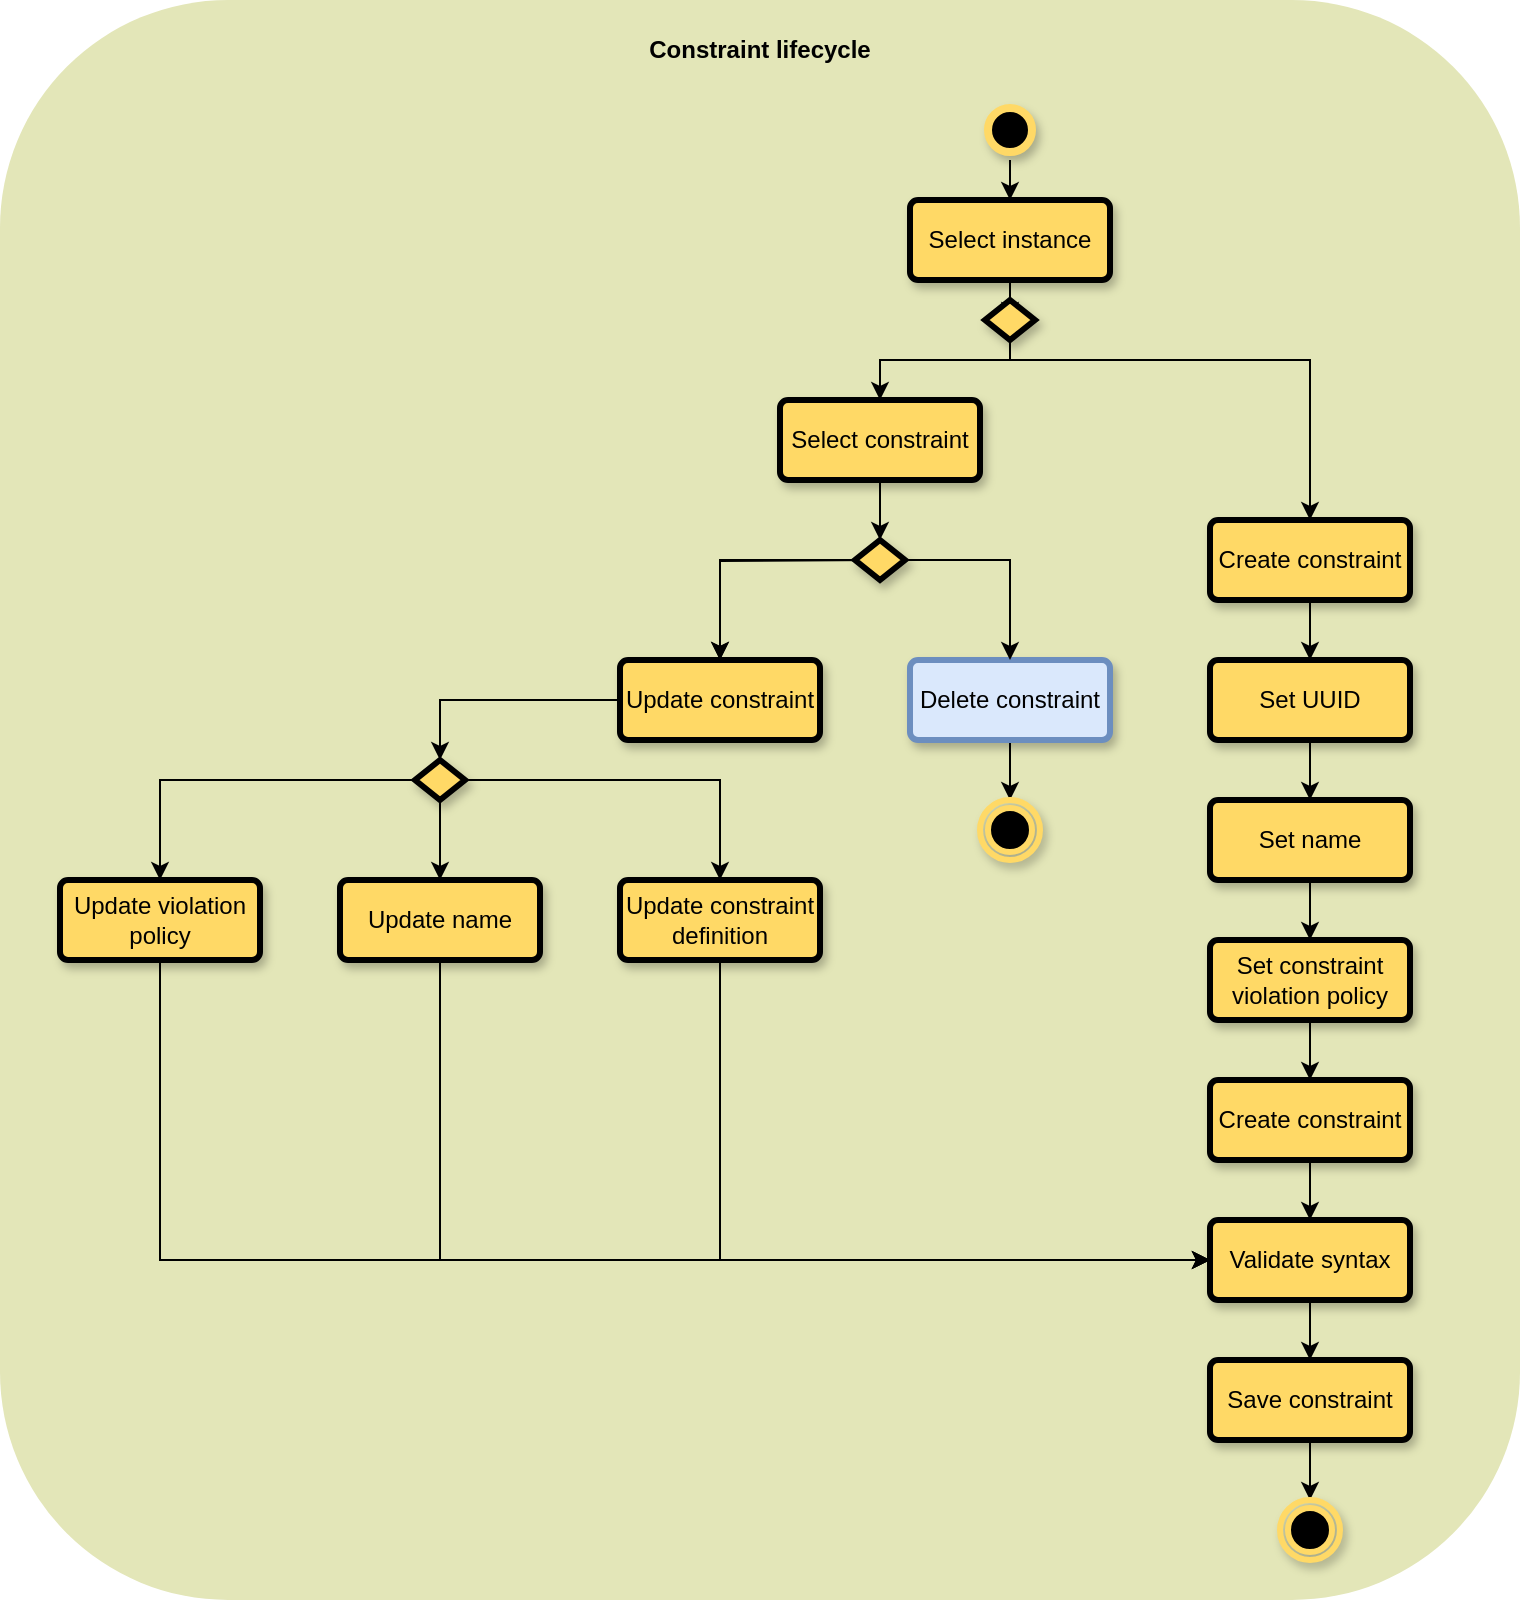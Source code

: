 <mxfile version="20.7.4" type="device"><diagram id="SI3Oj2vh3ITaJ51HTvTG" name="Page-1"><mxGraphModel dx="1900" dy="619" grid="1" gridSize="10" guides="1" tooltips="1" connect="1" arrows="1" fold="1" page="1" pageScale="1" pageWidth="850" pageHeight="1100" math="0" shadow="0"><root><mxCell id="0"/><mxCell id="1" parent="0"/><mxCell id="WZFzB4fQnE0JYax8pOxZ-61" value="" style="rounded=1;whiteSpace=wrap;html=1;shadow=0;sketch=0;strokeColor=none;strokeWidth=4;fillColor=#E3E6B8;gradientColor=none;" parent="1" vertex="1"><mxGeometry x="-140" y="40" width="760" height="800" as="geometry"/></mxCell><mxCell id="WZFzB4fQnE0JYax8pOxZ-60" style="edgeStyle=orthogonalEdgeStyle;rounded=0;orthogonalLoop=1;jettySize=auto;html=1;exitX=0.5;exitY=1;exitDx=0;exitDy=0;entryX=0.5;entryY=0;entryDx=0;entryDy=0;" parent="1" source="WZFzB4fQnE0JYax8pOxZ-1" target="WZFzB4fQnE0JYax8pOxZ-2" edge="1"><mxGeometry relative="1" as="geometry"/></mxCell><mxCell id="WZFzB4fQnE0JYax8pOxZ-1" value="" style="ellipse;html=1;shape=startState;fillColor=#000000;strokeColor=#FFD966;strokeWidth=4;shadow=1;" parent="1" vertex="1"><mxGeometry x="350" y="90" width="30" height="30" as="geometry"/></mxCell><mxCell id="WZFzB4fQnE0JYax8pOxZ-29" style="edgeStyle=orthogonalEdgeStyle;rounded=0;orthogonalLoop=1;jettySize=auto;html=1;exitX=0.5;exitY=1;exitDx=0;exitDy=0;" parent="1" source="WZFzB4fQnE0JYax8pOxZ-2" edge="1"><mxGeometry relative="1" as="geometry"><mxPoint x="365" y="200" as="targetPoint"/></mxGeometry></mxCell><mxCell id="WZFzB4fQnE0JYax8pOxZ-2" value="Select instance" style="rounded=1;arcSize=10;whiteSpace=wrap;html=1;align=center;strokeColor=#000000;strokeWidth=3;fillColor=#FFD966;perimeterSpacing=0;shadow=1;" parent="1" vertex="1"><mxGeometry x="315" y="140" width="100" height="40" as="geometry"/></mxCell><mxCell id="WZFzB4fQnE0JYax8pOxZ-33" style="edgeStyle=orthogonalEdgeStyle;rounded=0;orthogonalLoop=1;jettySize=auto;html=1;exitX=0.5;exitY=1;exitDx=0;exitDy=0;entryX=0.5;entryY=0;entryDx=0;entryDy=0;" parent="1" source="WZFzB4fQnE0JYax8pOxZ-3" target="WZFzB4fQnE0JYax8pOxZ-6" edge="1"><mxGeometry relative="1" as="geometry"/></mxCell><mxCell id="WZFzB4fQnE0JYax8pOxZ-3" value="Create constraint" style="rounded=1;arcSize=10;whiteSpace=wrap;html=1;align=center;strokeColor=#000000;strokeWidth=3;fillColor=#FFD966;perimeterSpacing=0;shadow=1;" parent="1" vertex="1"><mxGeometry x="465" y="300" width="100" height="40" as="geometry"/></mxCell><mxCell id="WZFzB4fQnE0JYax8pOxZ-52" style="edgeStyle=orthogonalEdgeStyle;rounded=0;orthogonalLoop=1;jettySize=auto;html=1;exitX=0.5;exitY=1;exitDx=0;exitDy=0;entryX=0.5;entryY=0;entryDx=0;entryDy=0;" parent="1" source="WZFzB4fQnE0JYax8pOxZ-4" target="WZFzB4fQnE0JYax8pOxZ-49" edge="1"><mxGeometry relative="1" as="geometry"/></mxCell><mxCell id="WZFzB4fQnE0JYax8pOxZ-4" value="Delete constraint" style="rounded=1;arcSize=10;whiteSpace=wrap;html=1;align=center;strokeColor=#6c8ebf;strokeWidth=3;fillColor=#dae8fc;perimeterSpacing=0;shadow=1;" parent="1" vertex="1"><mxGeometry x="315" y="370" width="100" height="40" as="geometry"/></mxCell><mxCell id="zmkQC4a81btyDzmnWI4m-9" style="edgeStyle=orthogonalEdgeStyle;rounded=0;orthogonalLoop=1;jettySize=auto;html=1;exitX=0;exitY=0.5;exitDx=0;exitDy=0;entryX=0.5;entryY=0;entryDx=0;entryDy=0;" edge="1" parent="1" source="WZFzB4fQnE0JYax8pOxZ-5" target="zmkQC4a81btyDzmnWI4m-8"><mxGeometry relative="1" as="geometry"/></mxCell><mxCell id="WZFzB4fQnE0JYax8pOxZ-5" value="Update constraint" style="rounded=1;arcSize=10;whiteSpace=wrap;html=1;align=center;strokeColor=#000000;strokeWidth=3;fillColor=#FFD966;perimeterSpacing=0;shadow=1;" parent="1" vertex="1"><mxGeometry x="170" y="370" width="100" height="40" as="geometry"/></mxCell><mxCell id="WZFzB4fQnE0JYax8pOxZ-34" style="edgeStyle=orthogonalEdgeStyle;rounded=0;orthogonalLoop=1;jettySize=auto;html=1;exitX=0.5;exitY=1;exitDx=0;exitDy=0;entryX=0.5;entryY=0;entryDx=0;entryDy=0;" parent="1" source="WZFzB4fQnE0JYax8pOxZ-6" target="WZFzB4fQnE0JYax8pOxZ-7" edge="1"><mxGeometry relative="1" as="geometry"/></mxCell><mxCell id="WZFzB4fQnE0JYax8pOxZ-6" value="Set UUID" style="rounded=1;arcSize=10;whiteSpace=wrap;html=1;align=center;strokeColor=#000000;strokeWidth=3;fillColor=#FFD966;perimeterSpacing=0;shadow=1;" parent="1" vertex="1"><mxGeometry x="465" y="370" width="100" height="40" as="geometry"/></mxCell><mxCell id="WZFzB4fQnE0JYax8pOxZ-35" style="edgeStyle=orthogonalEdgeStyle;rounded=0;orthogonalLoop=1;jettySize=auto;html=1;exitX=0.5;exitY=1;exitDx=0;exitDy=0;entryX=0.5;entryY=0;entryDx=0;entryDy=0;" parent="1" source="WZFzB4fQnE0JYax8pOxZ-7" target="WZFzB4fQnE0JYax8pOxZ-8" edge="1"><mxGeometry relative="1" as="geometry"/></mxCell><mxCell id="WZFzB4fQnE0JYax8pOxZ-7" value="Set name" style="rounded=1;arcSize=10;whiteSpace=wrap;html=1;align=center;strokeColor=#000000;strokeWidth=3;fillColor=#FFD966;perimeterSpacing=0;shadow=1;" parent="1" vertex="1"><mxGeometry x="465" y="440" width="100" height="40" as="geometry"/></mxCell><mxCell id="WZFzB4fQnE0JYax8pOxZ-36" style="edgeStyle=orthogonalEdgeStyle;rounded=0;orthogonalLoop=1;jettySize=auto;html=1;exitX=0.5;exitY=1;exitDx=0;exitDy=0;entryX=0.5;entryY=0;entryDx=0;entryDy=0;" parent="1" source="WZFzB4fQnE0JYax8pOxZ-8" target="WZFzB4fQnE0JYax8pOxZ-9" edge="1"><mxGeometry relative="1" as="geometry"/></mxCell><mxCell id="WZFzB4fQnE0JYax8pOxZ-8" value="Set constraint violation policy" style="rounded=1;arcSize=10;whiteSpace=wrap;html=1;align=center;strokeColor=#000000;strokeWidth=3;fillColor=#FFD966;perimeterSpacing=0;shadow=1;" parent="1" vertex="1"><mxGeometry x="465" y="510" width="100" height="40" as="geometry"/></mxCell><mxCell id="WZFzB4fQnE0JYax8pOxZ-37" style="edgeStyle=orthogonalEdgeStyle;rounded=0;orthogonalLoop=1;jettySize=auto;html=1;exitX=0.5;exitY=1;exitDx=0;exitDy=0;entryX=0.5;entryY=0;entryDx=0;entryDy=0;" parent="1" source="WZFzB4fQnE0JYax8pOxZ-9" target="WZFzB4fQnE0JYax8pOxZ-10" edge="1"><mxGeometry relative="1" as="geometry"/></mxCell><mxCell id="WZFzB4fQnE0JYax8pOxZ-9" value="Create constraint" style="rounded=1;arcSize=10;whiteSpace=wrap;html=1;align=center;strokeColor=#000000;strokeWidth=3;fillColor=#FFD966;perimeterSpacing=0;shadow=1;" parent="1" vertex="1"><mxGeometry x="465" y="580" width="100" height="40" as="geometry"/></mxCell><mxCell id="WZFzB4fQnE0JYax8pOxZ-41" style="edgeStyle=orthogonalEdgeStyle;rounded=0;orthogonalLoop=1;jettySize=auto;html=1;exitX=0.5;exitY=1;exitDx=0;exitDy=0;entryX=0.5;entryY=0;entryDx=0;entryDy=0;" parent="1" source="WZFzB4fQnE0JYax8pOxZ-10" target="WZFzB4fQnE0JYax8pOxZ-11" edge="1"><mxGeometry relative="1" as="geometry"/></mxCell><mxCell id="WZFzB4fQnE0JYax8pOxZ-10" value="Validate syntax" style="rounded=1;arcSize=10;whiteSpace=wrap;html=1;align=center;strokeColor=#000000;strokeWidth=3;fillColor=#FFD966;perimeterSpacing=0;shadow=1;" parent="1" vertex="1"><mxGeometry x="465" y="650" width="100" height="40" as="geometry"/></mxCell><mxCell id="WZFzB4fQnE0JYax8pOxZ-51" style="edgeStyle=orthogonalEdgeStyle;rounded=0;orthogonalLoop=1;jettySize=auto;html=1;exitX=0.5;exitY=1;exitDx=0;exitDy=0;entryX=0.5;entryY=0;entryDx=0;entryDy=0;" parent="1" source="WZFzB4fQnE0JYax8pOxZ-11" target="WZFzB4fQnE0JYax8pOxZ-50" edge="1"><mxGeometry relative="1" as="geometry"/></mxCell><mxCell id="WZFzB4fQnE0JYax8pOxZ-11" value="Save constraint" style="rounded=1;arcSize=10;whiteSpace=wrap;html=1;align=center;strokeColor=#000000;strokeWidth=3;fillColor=#FFD966;perimeterSpacing=0;shadow=1;" parent="1" vertex="1"><mxGeometry x="465" y="720" width="100" height="40" as="geometry"/></mxCell><mxCell id="WZFzB4fQnE0JYax8pOxZ-38" style="edgeStyle=orthogonalEdgeStyle;rounded=0;orthogonalLoop=1;jettySize=auto;html=1;exitX=0.5;exitY=1;exitDx=0;exitDy=0;entryX=0;entryY=0.5;entryDx=0;entryDy=0;" parent="1" source="WZFzB4fQnE0JYax8pOxZ-13" target="WZFzB4fQnE0JYax8pOxZ-10" edge="1"><mxGeometry relative="1" as="geometry"/></mxCell><mxCell id="WZFzB4fQnE0JYax8pOxZ-13" value="Update constraint definition" style="rounded=1;arcSize=10;whiteSpace=wrap;html=1;align=center;strokeColor=#000000;strokeWidth=3;fillColor=#FFD966;perimeterSpacing=0;shadow=1;" parent="1" vertex="1"><mxGeometry x="170" y="480" width="100" height="40" as="geometry"/></mxCell><mxCell id="WZFzB4fQnE0JYax8pOxZ-24" style="edgeStyle=orthogonalEdgeStyle;rounded=0;orthogonalLoop=1;jettySize=auto;html=1;exitX=0.5;exitY=1;exitDx=0;exitDy=0;entryX=0;entryY=0.5;entryDx=0;entryDy=0;" parent="1" source="WZFzB4fQnE0JYax8pOxZ-14" target="WZFzB4fQnE0JYax8pOxZ-10" edge="1"><mxGeometry relative="1" as="geometry"><mxPoint x="80" y="670" as="targetPoint"/></mxGeometry></mxCell><mxCell id="WZFzB4fQnE0JYax8pOxZ-14" value="Update name" style="rounded=1;arcSize=10;whiteSpace=wrap;html=1;align=center;strokeColor=#000000;strokeWidth=3;fillColor=#FFD966;perimeterSpacing=0;shadow=1;" parent="1" vertex="1"><mxGeometry x="30" y="480" width="100" height="40" as="geometry"/></mxCell><mxCell id="WZFzB4fQnE0JYax8pOxZ-40" style="edgeStyle=orthogonalEdgeStyle;rounded=0;orthogonalLoop=1;jettySize=auto;html=1;exitX=0.5;exitY=1;exitDx=0;exitDy=0;entryX=0;entryY=0.5;entryDx=0;entryDy=0;" parent="1" source="WZFzB4fQnE0JYax8pOxZ-15" target="WZFzB4fQnE0JYax8pOxZ-10" edge="1"><mxGeometry relative="1" as="geometry"/></mxCell><mxCell id="WZFzB4fQnE0JYax8pOxZ-15" value="Update violation policy" style="rounded=1;arcSize=10;whiteSpace=wrap;html=1;align=center;strokeColor=#000000;strokeWidth=3;fillColor=#FFD966;perimeterSpacing=0;shadow=1;" parent="1" vertex="1"><mxGeometry x="-110" y="480" width="100" height="40" as="geometry"/></mxCell><mxCell id="WZFzB4fQnE0JYax8pOxZ-59" style="edgeStyle=orthogonalEdgeStyle;rounded=0;orthogonalLoop=1;jettySize=auto;html=1;entryX=0.5;entryY=0;entryDx=0;entryDy=0;" parent="1" target="WZFzB4fQnE0JYax8pOxZ-3" edge="1"><mxGeometry relative="1" as="geometry"><Array as="points"><mxPoint x="365" y="220"/><mxPoint x="515" y="220"/></Array><mxPoint x="365" y="210" as="sourcePoint"/></mxGeometry></mxCell><mxCell id="WZFzB4fQnE0JYax8pOxZ-63" style="edgeStyle=orthogonalEdgeStyle;rounded=0;orthogonalLoop=1;jettySize=auto;html=1;entryX=0.5;entryY=0;entryDx=0;entryDy=0;" parent="1" target="WZFzB4fQnE0JYax8pOxZ-43" edge="1"><mxGeometry relative="1" as="geometry"><Array as="points"><mxPoint x="365" y="220"/><mxPoint x="300" y="220"/></Array><mxPoint x="365" y="210" as="sourcePoint"/></mxGeometry></mxCell><mxCell id="WZFzB4fQnE0JYax8pOxZ-54" style="edgeStyle=orthogonalEdgeStyle;rounded=0;orthogonalLoop=1;jettySize=auto;html=1;exitX=0.5;exitY=1;exitDx=0;exitDy=0;startArrow=none;" parent="1" source="zmkQC4a81btyDzmnWI4m-3" edge="1"><mxGeometry relative="1" as="geometry"><mxPoint x="300" y="310" as="targetPoint"/></mxGeometry></mxCell><mxCell id="zmkQC4a81btyDzmnWI4m-6" style="edgeStyle=orthogonalEdgeStyle;rounded=0;orthogonalLoop=1;jettySize=auto;html=1;exitX=0.5;exitY=1;exitDx=0;exitDy=0;entryX=0.5;entryY=0;entryDx=0;entryDy=0;" edge="1" parent="1" source="WZFzB4fQnE0JYax8pOxZ-43" target="zmkQC4a81btyDzmnWI4m-3"><mxGeometry relative="1" as="geometry"/></mxCell><mxCell id="WZFzB4fQnE0JYax8pOxZ-43" value="Select constraint" style="rounded=1;arcSize=10;whiteSpace=wrap;html=1;align=center;strokeColor=#000000;strokeWidth=3;fillColor=#FFD966;perimeterSpacing=0;shadow=1;" parent="1" vertex="1"><mxGeometry x="250" y="240" width="100" height="40" as="geometry"/></mxCell><mxCell id="WZFzB4fQnE0JYax8pOxZ-49" value="" style="ellipse;html=1;shape=endState;fillColor=#000000;strokeColor=#FFD966;strokeWidth=3;shadow=1;" parent="1" vertex="1"><mxGeometry x="350" y="440" width="30" height="30" as="geometry"/></mxCell><mxCell id="WZFzB4fQnE0JYax8pOxZ-50" value="" style="ellipse;html=1;shape=endState;fillColor=#000000;strokeColor=#FFD966;strokeWidth=3;shadow=1;" parent="1" vertex="1"><mxGeometry x="500" y="790" width="30" height="30" as="geometry"/></mxCell><mxCell id="WZFzB4fQnE0JYax8pOxZ-55" value="" style="edgeStyle=orthogonalEdgeStyle;rounded=0;orthogonalLoop=1;jettySize=auto;html=1;" parent="1" target="WZFzB4fQnE0JYax8pOxZ-5" edge="1"><mxGeometry relative="1" as="geometry"><mxPoint x="300" y="320" as="sourcePoint"/></mxGeometry></mxCell><mxCell id="WZFzB4fQnE0JYax8pOxZ-56" value="" style="edgeStyle=orthogonalEdgeStyle;rounded=0;orthogonalLoop=1;jettySize=auto;html=1;exitX=0;exitY=0.5;exitDx=0;exitDy=0;" parent="1" source="zmkQC4a81btyDzmnWI4m-3" target="WZFzB4fQnE0JYax8pOxZ-5" edge="1"><mxGeometry relative="1" as="geometry"><mxPoint x="300" y="320" as="sourcePoint"/></mxGeometry></mxCell><mxCell id="WZFzB4fQnE0JYax8pOxZ-57" style="edgeStyle=orthogonalEdgeStyle;rounded=0;orthogonalLoop=1;jettySize=auto;html=1;entryX=0.5;entryY=0;entryDx=0;entryDy=0;startArrow=none;exitX=1;exitY=0.5;exitDx=0;exitDy=0;" parent="1" source="zmkQC4a81btyDzmnWI4m-3" target="WZFzB4fQnE0JYax8pOxZ-4" edge="1"><mxGeometry relative="1" as="geometry"><mxPoint x="320" y="320" as="sourcePoint"/></mxGeometry></mxCell><mxCell id="WZFzB4fQnE0JYax8pOxZ-65" value="&lt;b&gt;Constraint lifecycle&lt;/b&gt;" style="text;html=1;strokeColor=none;fillColor=none;align=center;verticalAlign=middle;whiteSpace=wrap;rounded=0;" parent="1" vertex="1"><mxGeometry x="40" y="50" width="400" height="30" as="geometry"/></mxCell><mxCell id="zmkQC4a81btyDzmnWI4m-2" value="" style="rhombus;whiteSpace=wrap;html=1;fillColor=#FFD966;strokeColor=#000000;strokeWidth=3;shadow=1;" vertex="1" parent="1"><mxGeometry x="352.5" y="190" width="25" height="20" as="geometry"/></mxCell><mxCell id="zmkQC4a81btyDzmnWI4m-3" value="" style="rhombus;whiteSpace=wrap;html=1;fillColor=#FFD966;strokeColor=#000000;strokeWidth=3;shadow=1;" vertex="1" parent="1"><mxGeometry x="287.5" y="310" width="25" height="20" as="geometry"/></mxCell><mxCell id="zmkQC4a81btyDzmnWI4m-10" style="edgeStyle=orthogonalEdgeStyle;rounded=0;orthogonalLoop=1;jettySize=auto;html=1;exitX=0;exitY=0.5;exitDx=0;exitDy=0;entryX=0.5;entryY=0;entryDx=0;entryDy=0;" edge="1" parent="1" source="zmkQC4a81btyDzmnWI4m-8" target="WZFzB4fQnE0JYax8pOxZ-15"><mxGeometry relative="1" as="geometry"/></mxCell><mxCell id="zmkQC4a81btyDzmnWI4m-11" style="edgeStyle=orthogonalEdgeStyle;rounded=0;orthogonalLoop=1;jettySize=auto;html=1;exitX=0.5;exitY=1;exitDx=0;exitDy=0;entryX=0.5;entryY=0;entryDx=0;entryDy=0;" edge="1" parent="1" source="zmkQC4a81btyDzmnWI4m-8" target="WZFzB4fQnE0JYax8pOxZ-14"><mxGeometry relative="1" as="geometry"/></mxCell><mxCell id="zmkQC4a81btyDzmnWI4m-12" style="edgeStyle=orthogonalEdgeStyle;rounded=0;orthogonalLoop=1;jettySize=auto;html=1;exitX=1;exitY=0.5;exitDx=0;exitDy=0;entryX=0.5;entryY=0;entryDx=0;entryDy=0;" edge="1" parent="1" source="zmkQC4a81btyDzmnWI4m-8" target="WZFzB4fQnE0JYax8pOxZ-13"><mxGeometry relative="1" as="geometry"/></mxCell><mxCell id="zmkQC4a81btyDzmnWI4m-8" value="" style="rhombus;whiteSpace=wrap;html=1;fillColor=#FFD966;strokeColor=#000000;strokeWidth=3;shadow=1;" vertex="1" parent="1"><mxGeometry x="67.5" y="420" width="25" height="20" as="geometry"/></mxCell></root></mxGraphModel></diagram></mxfile>